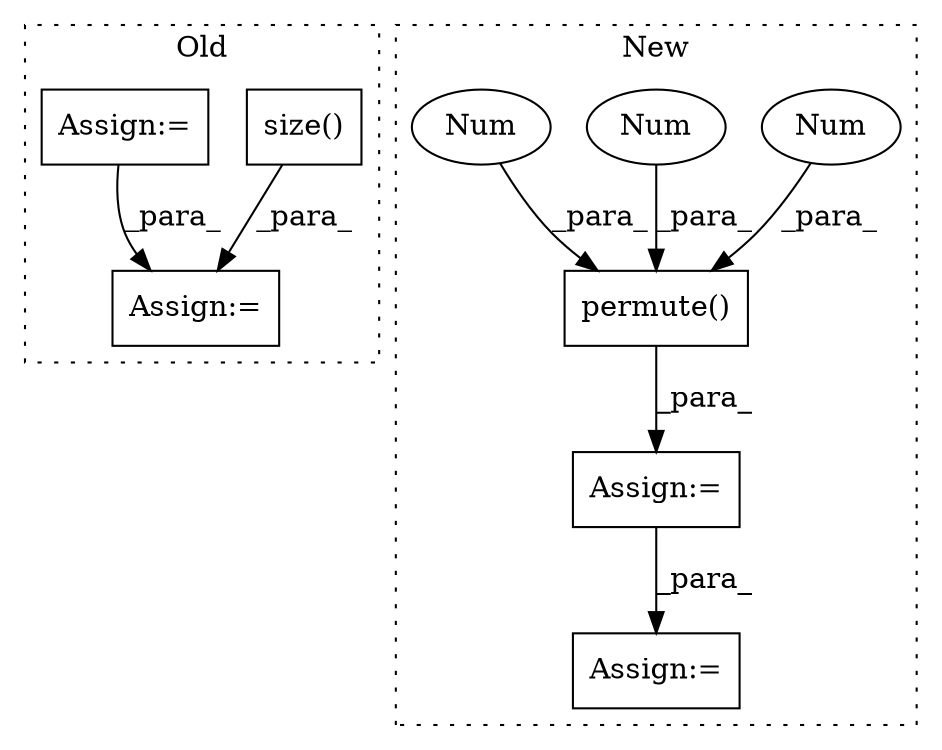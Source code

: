 digraph G {
subgraph cluster0 {
1 [label="size()" a="75" s="1041" l="14" shape="box"];
7 [label="Assign:=" a="68" s="1159" l="3" shape="box"];
8 [label="Assign:=" a="68" s="1117" l="3" shape="box"];
label = "Old";
style="dotted";
}
subgraph cluster1 {
2 [label="permute()" a="75" s="1482,1505" l="16,1" shape="box"];
3 [label="Num" a="76" s="1501" l="1" shape="ellipse"];
4 [label="Num" a="76" s="1504" l="1" shape="ellipse"];
5 [label="Num" a="76" s="1498" l="1" shape="ellipse"];
6 [label="Assign:=" a="68" s="1479" l="3" shape="box"];
9 [label="Assign:=" a="68" s="1532" l="3" shape="box"];
label = "New";
style="dotted";
}
1 -> 7 [label="_para_"];
2 -> 6 [label="_para_"];
3 -> 2 [label="_para_"];
4 -> 2 [label="_para_"];
5 -> 2 [label="_para_"];
6 -> 9 [label="_para_"];
8 -> 7 [label="_para_"];
}
